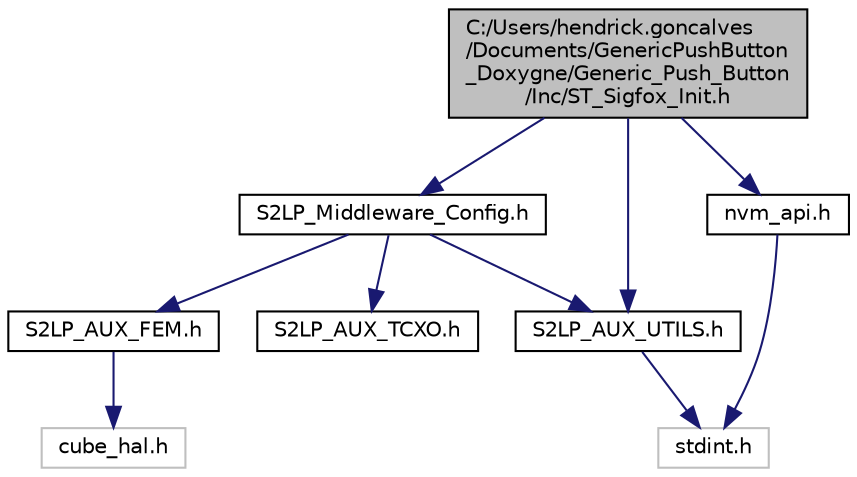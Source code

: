 digraph "C:/Users/hendrick.goncalves/Documents/GenericPushButton_Doxygne/Generic_Push_Button/Inc/ST_Sigfox_Init.h"
{
 // LATEX_PDF_SIZE
  edge [fontname="Helvetica",fontsize="10",labelfontname="Helvetica",labelfontsize="10"];
  node [fontname="Helvetica",fontsize="10",shape=record];
  Node1 [label="C:/Users/hendrick.goncalves\l/Documents/GenericPushButton\l_Doxygne/Generic_Push_Button\l/Inc/ST_Sigfox_Init.h",height=0.2,width=0.4,color="black", fillcolor="grey75", style="filled", fontcolor="black",tooltip=" "];
  Node1 -> Node2 [color="midnightblue",fontsize="10",style="solid",fontname="Helvetica"];
  Node2 [label="S2LP_AUX_UTILS.h",height=0.2,width=0.4,color="black", fillcolor="white", style="filled",URL="$_s2_l_p___a_u_x___u_t_i_l_s_8h.html",tooltip=" "];
  Node2 -> Node3 [color="midnightblue",fontsize="10",style="solid",fontname="Helvetica"];
  Node3 [label="stdint.h",height=0.2,width=0.4,color="grey75", fillcolor="white", style="filled",tooltip=" "];
  Node1 -> Node4 [color="midnightblue",fontsize="10",style="solid",fontname="Helvetica"];
  Node4 [label="S2LP_Middleware_Config.h",height=0.2,width=0.4,color="black", fillcolor="white", style="filled",URL="$_s2_l_p___middleware___config_8h.html",tooltip="This file contains S2LP Middleware configuration and useful defines."];
  Node4 -> Node2 [color="midnightblue",fontsize="10",style="solid",fontname="Helvetica"];
  Node4 -> Node5 [color="midnightblue",fontsize="10",style="solid",fontname="Helvetica"];
  Node5 [label="S2LP_AUX_FEM.h",height=0.2,width=0.4,color="black", fillcolor="white", style="filled",URL="$_s2_l_p___a_u_x___f_e_m_8h.html",tooltip=" "];
  Node5 -> Node6 [color="midnightblue",fontsize="10",style="solid",fontname="Helvetica"];
  Node6 [label="cube_hal.h",height=0.2,width=0.4,color="grey75", fillcolor="white", style="filled",tooltip=" "];
  Node4 -> Node7 [color="midnightblue",fontsize="10",style="solid",fontname="Helvetica"];
  Node7 [label="S2LP_AUX_TCXO.h",height=0.2,width=0.4,color="black", fillcolor="white", style="filled",URL="$_s2_l_p___a_u_x___t_c_x_o_8h.html",tooltip=" "];
  Node1 -> Node8 [color="midnightblue",fontsize="10",style="solid",fontname="Helvetica"];
  Node8 [label="nvm_api.h",height=0.2,width=0.4,color="black", fillcolor="white", style="filled",URL="$nvm__api_8h.html",tooltip="NVM handler."];
  Node8 -> Node3 [color="midnightblue",fontsize="10",style="solid",fontname="Helvetica"];
}
